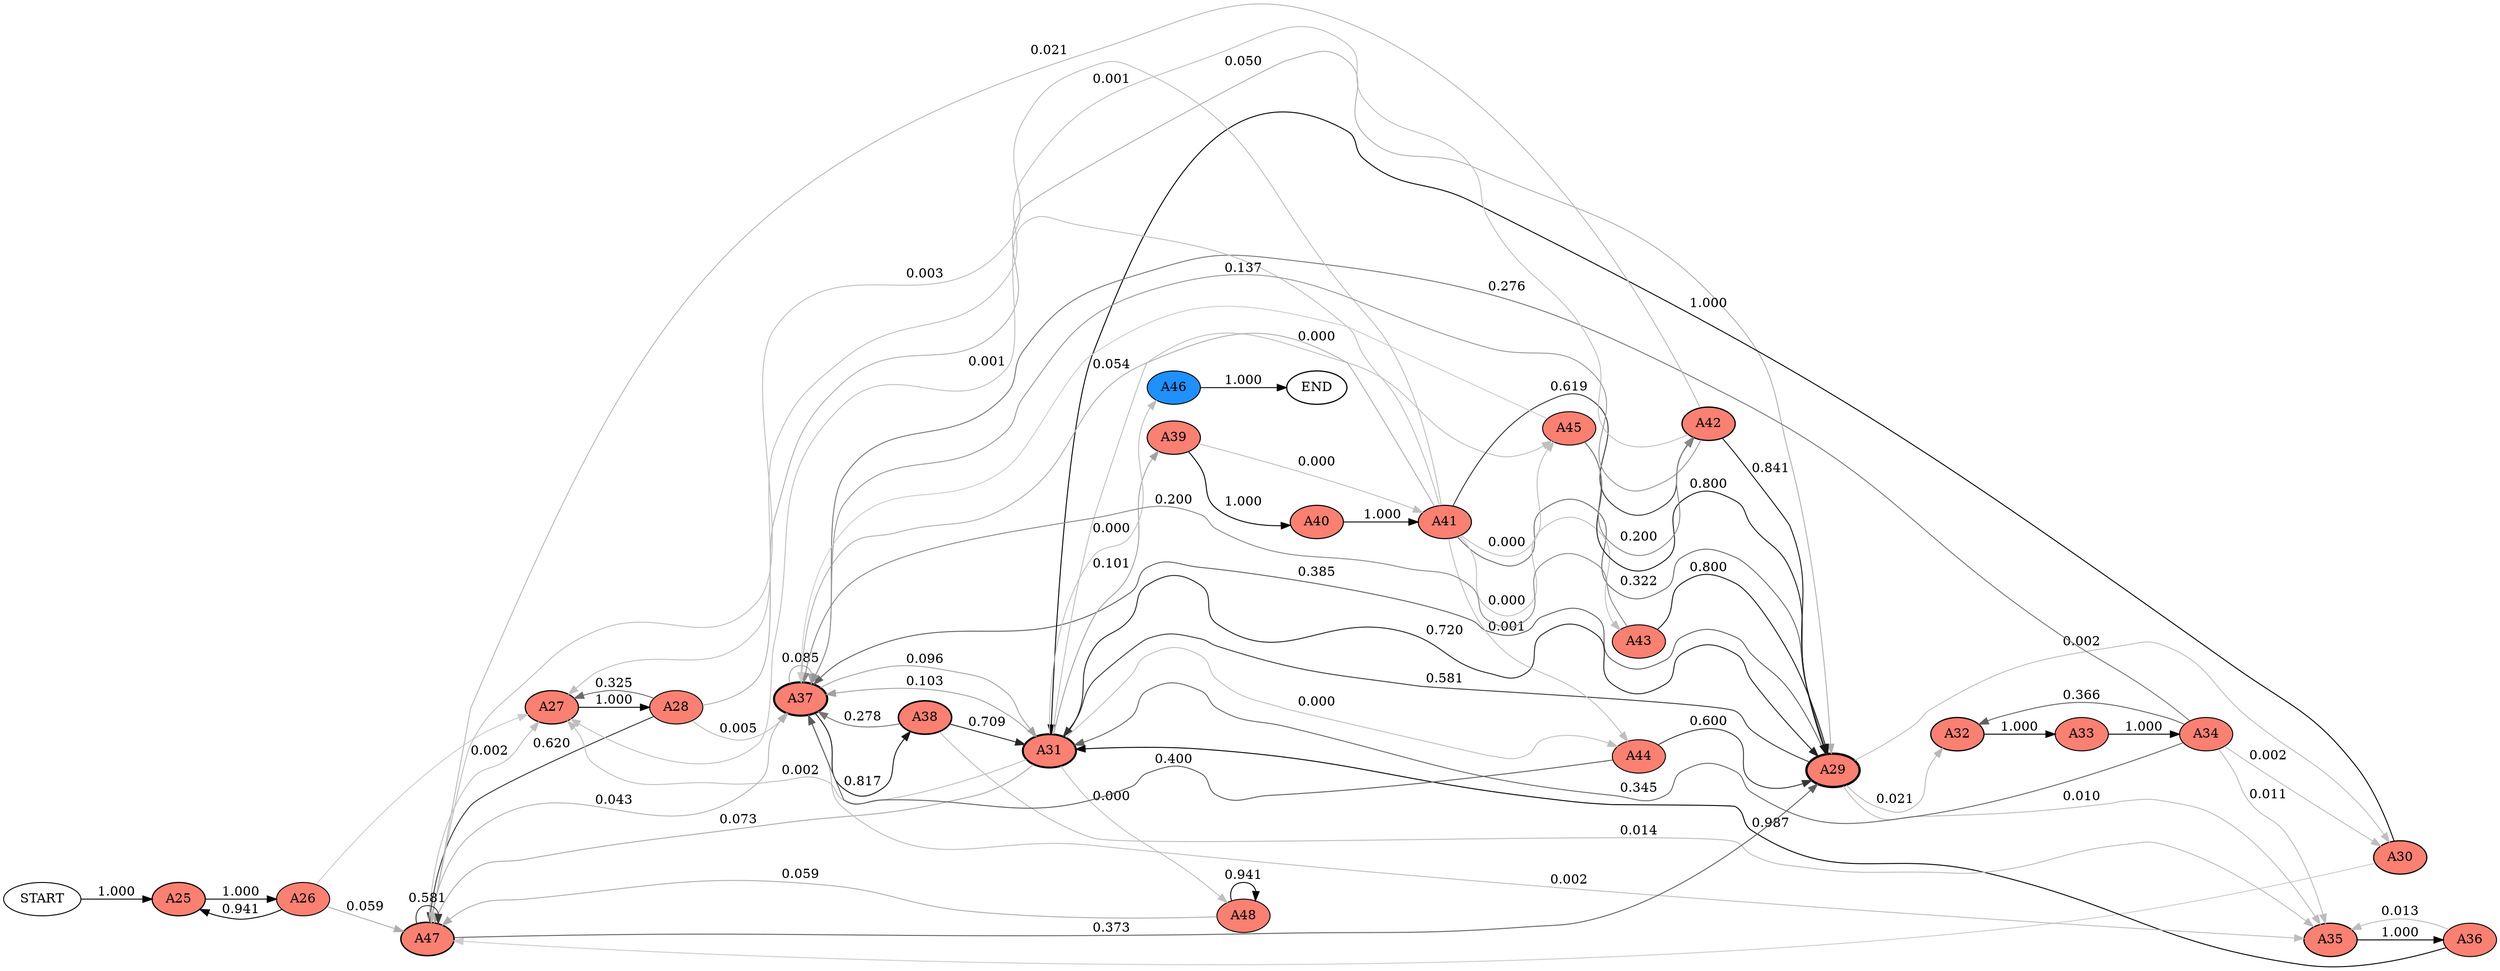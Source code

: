 digraph G {
rankdir=LR;
START [color=black, fillcolor="#ffffff", fontcolor=black, penwidth=1.0000094321828206, style=filled];
A25 [color=black, fillcolor="#fa8072", fontcolor=black, penwidth=1.2502004306981873, style=filled];
START -> A25  [color="#000000", fontcolor=black, label="1.000", weight="1.0"];
A26 [color=black, fillcolor="#fa8072", fontcolor=black, penwidth=1.0001603445585499, style=filled];
A25 -> A26  [color="#000000", fontcolor=black, label="1.000", weight="1.0"];
A26 -> A25  [color="#060606", fontcolor=black, label="0.941", weight="0.9411764705882352"];
A27 [color=black, fillcolor="#fa8072", fontcolor=black, penwidth=1.2549969561760932, style=filled];
A26 -> A27  [color="#cccccc", fontcolor="#cccccc", label=" ", weight="0.011764705882352958"];
A28 [color=black, fillcolor="#fa8072", fontcolor=black, penwidth=1.0039975649408746, style=filled];
A27 -> A28  [color="#000000", fontcolor=black, label="1.000", weight="1.0"];
A28 -> A27  [color="#6b6b6b", fontcolor=black, label="0.325", weight="0.3515551366635277"];
A29 [color=black, fillcolor="#fa8072", fontcolor=black, penwidth=2.46899117462603, style=filled];
A28 -> A29  [color="#b0b0b0", fontcolor=black, label="0.050", weight="0.1399622997172496"];
A30 [color=black, fillcolor="#fa8072", fontcolor=black, penwidth=1.2527111355670661, style=filled];
A29 -> A30  [color="#bebebe", fontcolor=black, label="0.002", weight="0.0019551221605395657"];
A31 [color=black, fillcolor="#fa8072", fontcolor=black, penwidth=2.097593751950526, style=filled];
A30 -> A31  [color="#000000", fontcolor=black, label="1.000", weight="0.9991319444444445"];
A31 -> A29  [color="#232323", fontcolor=black, label="0.720", weight="0.7312773066808056"];
A32 [color=black, fillcolor="#fa8072", fontcolor=black, penwidth=1.2956755015269583, style=filled];
A29 -> A32  [color="#b8b8b8", fontcolor=black, label="0.021", weight="0.021397341379993537"];
A33 [color=black, fillcolor="#fa8072", fontcolor=black, penwidth=1.0365404012215667, style=filled];
A32 -> A33  [color="#000000", fontcolor=black, label="1.000", weight="1.0"];
A34 [color=black, fillcolor="#fa8072", fontcolor=black, penwidth=1.0365404012215667, style=filled];
A33 -> A34  [color="#000000", fontcolor=black, label="1.000", weight="1.0"];
A34 -> A31  [color="#666666", fontcolor=black, label="0.345", weight="0.35485203739090326"];
A29 -> A31  [color="#393939", fontcolor=black, label="0.581", weight="0.585332431323052"];
A35 [color=black, fillcolor="#fa8072", fontcolor=black, penwidth=1.2786046793111183, style=filled];
A34 -> A35  [color="#bcbcbc", fontcolor=black, label="0.011", weight="0.008779631255486212"];
A36 [color=black, fillcolor="#fa8072", fontcolor=black, penwidth=1.0228837434488947, style=filled];
A35 -> A36  [color="#000000", fontcolor=black, label="1.000", weight="1.0"];
A36 -> A31  [color="#010101", fontcolor=black, label="0.987", weight="0.9855616281915327"];
A37 [color=black, fillcolor="#fa8072", fontcolor=black, penwidth=2.226572021262383, style=filled];
A29 -> A37  [color="#5e5e5e", fontcolor=black, label="0.385", weight="0.380542901090821"];
A38 [color=black, fillcolor="#fa8072", fontcolor=black, penwidth=1.6486265464116463, style=filled];
A37 -> A38  [color="#161616", fontcolor=black, label="0.817", weight="0.8197831918428883"];
A38 -> A31  [color="#252525", fontcolor=black, label="0.709", weight="0.7025169404256526"];
A39 [color=black, fillcolor="#fa8072", fontcolor=black, penwidth=1.124989556356208, style=filled];
A31 -> A39  [color="#a2a2a2", fontcolor=black, label="0.101", weight="0.10377559517498343"];
A40 [color=black, fillcolor="#fa8072", fontcolor=black, penwidth=1.1249436372055168, style=filled];
A39 -> A40  [color="#000000", fontcolor=black, label="1.000", weight="0.9996796178714981"];
A41 [color=black, fillcolor="#fa8072", fontcolor=black, penwidth=1.124989556356208, style=filled];
A40 -> A41  [color="#000000", fontcolor=black, label="1.000", weight="1.0"];
A42 [color=black, fillcolor="#fa8072", fontcolor=black, penwidth=1.3472534415734367, style=filled];
A41 -> A42  [color="#333333", fontcolor=black, label="0.619", weight="0.6108230908137235"];
A42 -> A37  [color="#989898", fontcolor=black, label="0.137", weight="0.14467222884394812"];
A31 -> A37  [color="#a1a1a1", fontcolor=black, label="0.103", weight="0.10463097157839099"];
A38 -> A35  [color="#bbbbbb", fontcolor=black, label="0.014", weight="0.013484957116626046"];
A38 -> A37  [color="#757575", fontcolor=black, label="0.278", weight="0.28399810245772134"];
A42 -> A29  [color="#131313", fontcolor=black, label="0.841", weight="0.8359237187126576"];
A34 -> A32  [color="#626262", fontcolor=black, label="0.366", weight="0.36130764860817405"];
A34 -> A37  [color="#767676", fontcolor=black, label="0.276", weight="0.27392449517119716"];
A41 -> A37  [color="#afafaf", fontcolor=black, label="0.054", weight="0.058775557756190776"];
A37 -> A37  [color="#a6a6a6", fontcolor=black, label="0.085", weight="0.08446502830570346"];
A42 -> A27  [color="#bfbfbf", fontcolor=black, label="0.001", weight="0.0010011918951137134"];
A29 -> A35  [color="#bcbcbc", fontcolor=black, label="0.010", weight="0.0107722040455938"];
A31 -> A27  [color="#bebebe", fontcolor=black, label="0.002", weight="0.0016427458489410298"];
A41 -> A29  [color="#6c6c6c", fontcolor=black, label="0.322", weight="0.3263091978796672"];
A37 -> A31  [color="#a3a3a3", fontcolor=black, label="0.096", weight="0.09424260770855178"];
A37 -> A35  [color="#bebebe", fontcolor=black, label="0.002", weight="0.0015091721428564782"];
A28 -> A37  [color="#bdbdbd", fontcolor=black, label="0.005", weight="0.01178133836003779"];
A34 -> A30  [color="#bebebe", fontcolor=black, label="0.002", weight="0.0011361875742393944"];
A36 -> A35  [color="#bbbbbb", fontcolor=black, label="0.013", weight="0.014438371808467272"];
A39 -> A41  [color="#bfbfbf", fontcolor=black, label="0.000", weight="0.001"];
A43 [color=black, fillcolor="#fa8072", fontcolor=black, penwidth=1.0000471607266452, style=filled];
A41 -> A43  [color="#bfbfbf", fontcolor=black, label="0.000", weight="0.001"];
A43 -> A29  [color="#181818", fontcolor=black, label="0.800", weight="0.8181818181818181"];
A44 [color=black, fillcolor="#fa8072", fontcolor=black, penwidth=1.0000943209846502, style=filled];
A41 -> A44  [color="#bfbfbf", fontcolor=black, label="0.001", weight="0.001"];
A44 -> A29  [color="#363636", fontcolor=black, label="0.600", weight="0.6904761904761906"];
A45 [color=black, fillcolor="#fa8072", fontcolor=black, penwidth=1.0000471607266452, style=filled];
A31 -> A45  [color="#bfbfbf", fontcolor=black, label="0.000", weight="0.001"];
A45 -> A29  [color="#181818", fontcolor=black, label="0.800", weight="0.6190476190476191"];
A41 -> A27  [color="#bfbfbf", fontcolor=black, label="0.001", weight="0.001"];
A44 -> A37  [color="#5b5b5b", fontcolor=black, label="0.400", weight="0.3095238095238095"];
A41 -> A45  [color="#bfbfbf", fontcolor=black, label="0.000", weight="0.001"];
A45 -> A42  [color="#888888", fontcolor=black, label="0.200", weight="0.2857142857142857"];
A46 [color=black, fillcolor="#1e90ff", fontcolor=black, penwidth=1.0000094321828206, style=filled];
A31 -> A46  [color="#bfbfbf", fontcolor=black, label="0.000", weight="0.001"];
END [color=black, fillcolor="#ffffff", fontcolor=black, penwidth=1.2500117902285257, style=filled];
A46 -> END  [color="#000000", fontcolor=black, label="1.000", weight="1.0"];
A47 [color=black, fillcolor="#fa8072", fontcolor=black, penwidth=1.5303686450609866, style=filled];
A26 -> A47  [color="#adadad", fontcolor=black, label="0.059", weight="0.04705882352941183"];
A47 -> A47  [color="#393939", fontcolor=black, label="0.581", weight="0.5799761326696958"];
A47 -> A27  [color="#bebebe", fontcolor=black, label="0.002", weight="0.0023455824863172466"];
A28 -> A47  [color="#333333", fontcolor=black, label="0.620", weight="0.496701225259185"];
A47 -> A29  [color="#606060", fontcolor=black, label="0.373", weight="0.3729681906091825"];
A31 -> A47  [color="#a9a9a9", fontcolor=black, label="0.073", weight="0.05862199768204572"];
A42 -> A47  [color="#b8b8b8", fontcolor=black, label="0.021", weight="0.01840286054828061"];
A47 -> A37  [color="#b2b2b2", fontcolor=black, label="0.043", weight="0.044710094234804564"];
A41 -> A47  [color="#bebebe", fontcolor=black, label="0.003", weight="0.002956253276636782"];
A30 -> A47  [color="#cccccc", fontcolor="#cccccc", label=" ", weight="0.001"];
A43 -> A37  [color="#888888", fontcolor=black, label="0.200", weight="0.18181818181818177"];
A31 -> A44  [color="#bfbfbf", fontcolor=black, label="0.000", weight="0.001"];
A48 [color=black, fillcolor="#fa8072", fontcolor=black, penwidth=1.0001603445585499, style=filled];
A31 -> A48  [color="#bfbfbf", fontcolor=black, label="0.000", weight="0.001"];
A48 -> A48  [color="#060606", fontcolor=black, label="0.941", weight="0.9411764705882352"];
A48 -> A47  [color="#adadad", fontcolor=black, label="0.059", weight="0.05882352941176477"];
A45 -> A37  [color="#cccccc", fontcolor="#cccccc", label=" ", weight="0.09523809523809523"];
}
